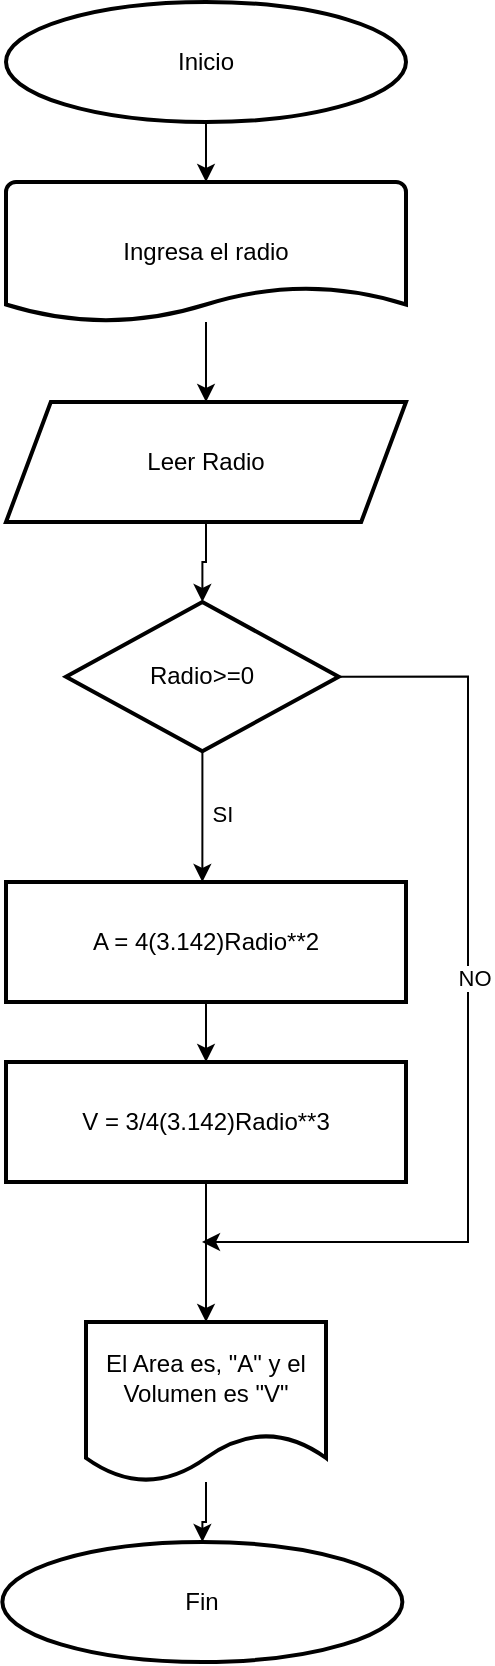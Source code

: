 <mxfile version="26.0.12">
  <diagram name="Página-1" id="h0Ks2oiWAQ2t9U3HUOyq">
    <mxGraphModel dx="1489" dy="807" grid="1" gridSize="10" guides="1" tooltips="1" connect="1" arrows="1" fold="1" page="1" pageScale="1" pageWidth="850" pageHeight="1100" math="0" shadow="0">
      <root>
        <mxCell id="0" />
        <mxCell id="1" parent="0" />
        <mxCell id="qqE1wTDJCGlCCUb7xO_F-3" value="" style="edgeStyle=orthogonalEdgeStyle;rounded=0;orthogonalLoop=1;jettySize=auto;html=1;" edge="1" parent="1" source="qqE1wTDJCGlCCUb7xO_F-1">
          <mxGeometry relative="1" as="geometry">
            <mxPoint x="280" y="100" as="targetPoint" />
          </mxGeometry>
        </mxCell>
        <mxCell id="qqE1wTDJCGlCCUb7xO_F-1" value="Inicio" style="strokeWidth=2;html=1;shape=mxgraph.flowchart.start_1;whiteSpace=wrap;" vertex="1" parent="1">
          <mxGeometry x="180" y="10" width="200" height="60" as="geometry" />
        </mxCell>
        <mxCell id="qqE1wTDJCGlCCUb7xO_F-34" value="" style="edgeStyle=orthogonalEdgeStyle;rounded=0;orthogonalLoop=1;jettySize=auto;html=1;" edge="1" parent="1" source="qqE1wTDJCGlCCUb7xO_F-6">
          <mxGeometry relative="1" as="geometry">
            <mxPoint x="280" y="210" as="targetPoint" />
          </mxGeometry>
        </mxCell>
        <mxCell id="qqE1wTDJCGlCCUb7xO_F-6" value="Ingresa el radio" style="strokeWidth=2;html=1;shape=mxgraph.flowchart.document2;whiteSpace=wrap;size=0.25;" vertex="1" parent="1">
          <mxGeometry x="180" y="100" width="200" height="70" as="geometry" />
        </mxCell>
        <mxCell id="qqE1wTDJCGlCCUb7xO_F-44" value="" style="edgeStyle=orthogonalEdgeStyle;rounded=0;orthogonalLoop=1;jettySize=auto;html=1;" edge="1" parent="1" source="qqE1wTDJCGlCCUb7xO_F-35" target="qqE1wTDJCGlCCUb7xO_F-40">
          <mxGeometry relative="1" as="geometry" />
        </mxCell>
        <mxCell id="qqE1wTDJCGlCCUb7xO_F-35" value="Leer Radio" style="shape=parallelogram;html=1;strokeWidth=2;perimeter=parallelogramPerimeter;whiteSpace=wrap;rounded=1;arcSize=0;size=0.112;" vertex="1" parent="1">
          <mxGeometry x="180" y="210" width="200" height="60" as="geometry" />
        </mxCell>
        <mxCell id="qqE1wTDJCGlCCUb7xO_F-47" value="" style="edgeStyle=orthogonalEdgeStyle;rounded=0;orthogonalLoop=1;jettySize=auto;html=1;" edge="1" parent="1" source="qqE1wTDJCGlCCUb7xO_F-45" target="qqE1wTDJCGlCCUb7xO_F-46">
          <mxGeometry relative="1" as="geometry" />
        </mxCell>
        <mxCell id="qqE1wTDJCGlCCUb7xO_F-45" value="A = 4(3.142)Radio**2" style="rounded=1;whiteSpace=wrap;html=1;absoluteArcSize=1;arcSize=0;strokeWidth=2;" vertex="1" parent="1">
          <mxGeometry x="180" y="450" width="200" height="60" as="geometry" />
        </mxCell>
        <mxCell id="qqE1wTDJCGlCCUb7xO_F-49" value="" style="edgeStyle=orthogonalEdgeStyle;rounded=0;orthogonalLoop=1;jettySize=auto;html=1;" edge="1" parent="1" source="qqE1wTDJCGlCCUb7xO_F-46" target="qqE1wTDJCGlCCUb7xO_F-48">
          <mxGeometry relative="1" as="geometry" />
        </mxCell>
        <mxCell id="qqE1wTDJCGlCCUb7xO_F-46" value="V = 3/4(3.142)Radio**3" style="rounded=1;whiteSpace=wrap;html=1;absoluteArcSize=1;arcSize=0;strokeWidth=2;" vertex="1" parent="1">
          <mxGeometry x="180" y="540" width="200" height="60" as="geometry" />
        </mxCell>
        <mxCell id="qqE1wTDJCGlCCUb7xO_F-37" value="" style="edgeStyle=orthogonalEdgeStyle;rounded=0;orthogonalLoop=1;jettySize=auto;html=1;" edge="1" parent="1" source="qqE1wTDJCGlCCUb7xO_F-40">
          <mxGeometry relative="1" as="geometry">
            <mxPoint x="278.182" y="450" as="targetPoint" />
          </mxGeometry>
        </mxCell>
        <mxCell id="qqE1wTDJCGlCCUb7xO_F-38" value="SI" style="edgeLabel;html=1;align=center;verticalAlign=middle;resizable=0;points=[];" vertex="1" connectable="0" parent="qqE1wTDJCGlCCUb7xO_F-37">
          <mxGeometry x="-0.569" y="-2" relative="1" as="geometry">
            <mxPoint x="12" y="17" as="offset" />
          </mxGeometry>
        </mxCell>
        <mxCell id="qqE1wTDJCGlCCUb7xO_F-39" style="edgeStyle=orthogonalEdgeStyle;rounded=0;orthogonalLoop=1;jettySize=auto;html=1;exitX=1;exitY=0.5;exitDx=0;exitDy=0;exitPerimeter=0;" edge="1" parent="1" source="qqE1wTDJCGlCCUb7xO_F-40">
          <mxGeometry relative="1" as="geometry">
            <mxPoint x="346.364" y="347.333" as="targetPoint" />
          </mxGeometry>
        </mxCell>
        <mxCell id="qqE1wTDJCGlCCUb7xO_F-40" value="Radio&amp;gt;=0" style="strokeWidth=2;html=1;shape=mxgraph.flowchart.decision;whiteSpace=wrap;" vertex="1" parent="1">
          <mxGeometry x="210" y="310" width="136.364" height="74.667" as="geometry" />
        </mxCell>
        <mxCell id="qqE1wTDJCGlCCUb7xO_F-41" value="" style="edgeStyle=orthogonalEdgeStyle;rounded=0;orthogonalLoop=1;jettySize=auto;html=1;exitX=1;exitY=0.5;exitDx=0;exitDy=0;exitPerimeter=0;" edge="1" parent="1" source="qqE1wTDJCGlCCUb7xO_F-40">
          <mxGeometry relative="1" as="geometry">
            <mxPoint x="391.818" y="282" as="sourcePoint" />
            <mxPoint x="278" y="630" as="targetPoint" />
            <Array as="points">
              <mxPoint x="411" y="347" />
            </Array>
          </mxGeometry>
        </mxCell>
        <mxCell id="qqE1wTDJCGlCCUb7xO_F-42" value="NO" style="edgeLabel;html=1;align=center;verticalAlign=middle;resizable=0;points=[];" vertex="1" connectable="0" parent="qqE1wTDJCGlCCUb7xO_F-41">
          <mxGeometry x="-0.061" relative="1" as="geometry">
            <mxPoint x="3" y="-10" as="offset" />
          </mxGeometry>
        </mxCell>
        <mxCell id="qqE1wTDJCGlCCUb7xO_F-51" value="" style="edgeStyle=orthogonalEdgeStyle;rounded=0;orthogonalLoop=1;jettySize=auto;html=1;" edge="1" parent="1" source="qqE1wTDJCGlCCUb7xO_F-48" target="qqE1wTDJCGlCCUb7xO_F-50">
          <mxGeometry relative="1" as="geometry" />
        </mxCell>
        <mxCell id="qqE1wTDJCGlCCUb7xO_F-48" value="El Area es, &quot;A&quot; y el Volumen es &quot;V&quot;" style="shape=document;whiteSpace=wrap;html=1;boundedLbl=1;rounded=1;arcSize=0;strokeWidth=2;" vertex="1" parent="1">
          <mxGeometry x="220" y="670" width="120" height="80" as="geometry" />
        </mxCell>
        <mxCell id="qqE1wTDJCGlCCUb7xO_F-50" value="Fin" style="strokeWidth=2;html=1;shape=mxgraph.flowchart.start_1;whiteSpace=wrap;" vertex="1" parent="1">
          <mxGeometry x="178.18" y="780" width="200" height="60" as="geometry" />
        </mxCell>
      </root>
    </mxGraphModel>
  </diagram>
</mxfile>
